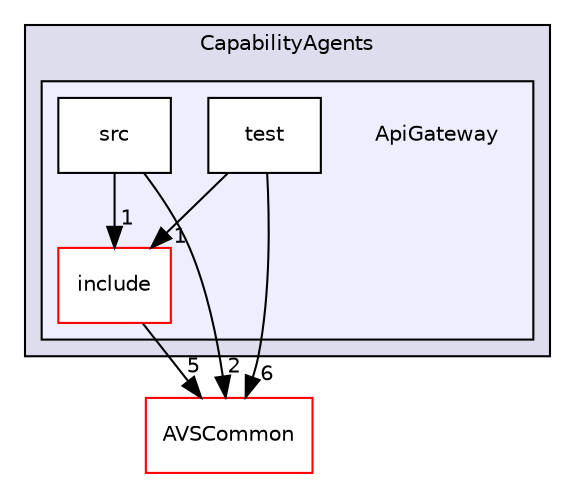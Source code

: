 digraph "/workplace/avs-device-sdk/CapabilityAgents/ApiGateway" {
  compound=true
  node [ fontsize="10", fontname="Helvetica"];
  edge [ labelfontsize="10", labelfontname="Helvetica"];
  subgraph clusterdir_7cf910bd1d7603f12ef47ff650cec893 {
    graph [ bgcolor="#ddddee", pencolor="black", label="CapabilityAgents" fontname="Helvetica", fontsize="10", URL="dir_7cf910bd1d7603f12ef47ff650cec893.html"]
  subgraph clusterdir_3a57c8530640bbf2cee32213bc543583 {
    graph [ bgcolor="#eeeeff", pencolor="black", label="" URL="dir_3a57c8530640bbf2cee32213bc543583.html"];
    dir_3a57c8530640bbf2cee32213bc543583 [shape=plaintext label="ApiGateway"];
    dir_864db04923e477fe7497f169e5b13e3f [shape=box label="include" color="red" fillcolor="white" style="filled" URL="dir_864db04923e477fe7497f169e5b13e3f.html"];
    dir_82dfcaf6a77760b599bf86f890e27710 [shape=box label="src" color="black" fillcolor="white" style="filled" URL="dir_82dfcaf6a77760b599bf86f890e27710.html"];
    dir_8e7813ee3007d0c84308ac2e12d9eb07 [shape=box label="test" color="black" fillcolor="white" style="filled" URL="dir_8e7813ee3007d0c84308ac2e12d9eb07.html"];
  }
  }
  dir_13e65effb2bde530b17b3d5eefcd0266 [shape=box label="AVSCommon" fillcolor="white" style="filled" color="red" URL="dir_13e65effb2bde530b17b3d5eefcd0266.html"];
  dir_864db04923e477fe7497f169e5b13e3f->dir_13e65effb2bde530b17b3d5eefcd0266 [headlabel="5", labeldistance=1.5 headhref="dir_000369_000017.html"];
  dir_82dfcaf6a77760b599bf86f890e27710->dir_864db04923e477fe7497f169e5b13e3f [headlabel="1", labeldistance=1.5 headhref="dir_000371_000369.html"];
  dir_82dfcaf6a77760b599bf86f890e27710->dir_13e65effb2bde530b17b3d5eefcd0266 [headlabel="2", labeldistance=1.5 headhref="dir_000371_000017.html"];
  dir_8e7813ee3007d0c84308ac2e12d9eb07->dir_864db04923e477fe7497f169e5b13e3f [headlabel="1", labeldistance=1.5 headhref="dir_000372_000369.html"];
  dir_8e7813ee3007d0c84308ac2e12d9eb07->dir_13e65effb2bde530b17b3d5eefcd0266 [headlabel="6", labeldistance=1.5 headhref="dir_000372_000017.html"];
}
